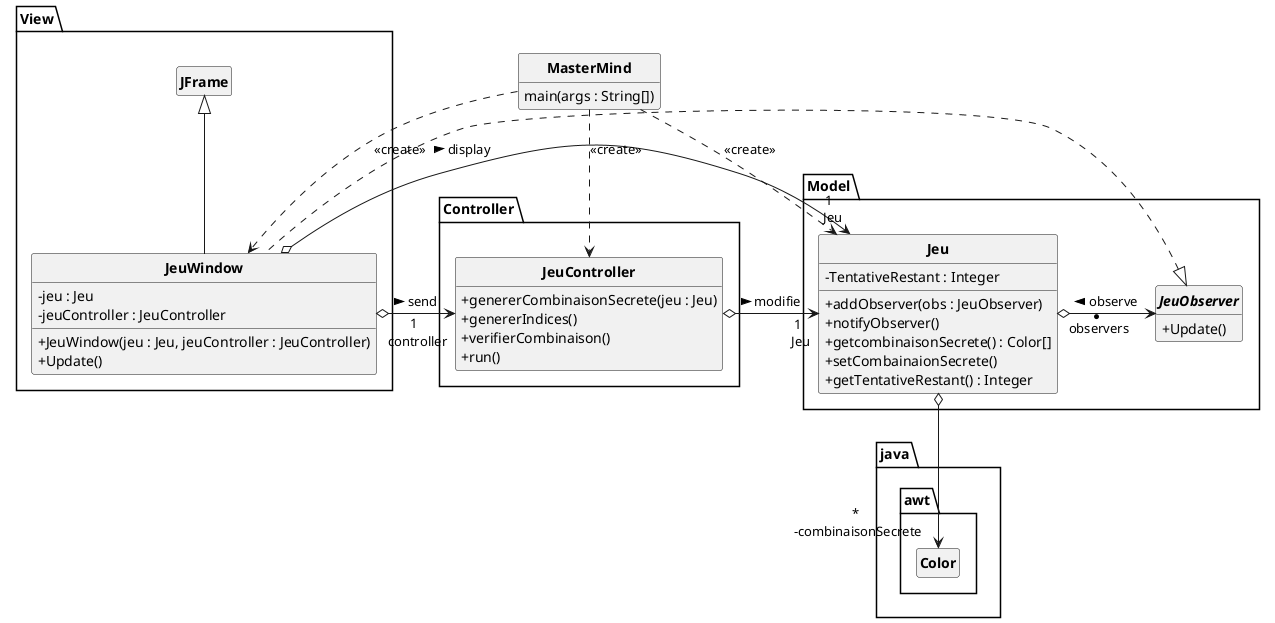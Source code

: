 @startuml
'https://plantuml.com/class-diagram

skinparam classAttributeIconSize 0
skinparam classFontStyle Bold
skinparam style strictuml
hide empty members

package Controller{
    class JeuController{
        + genererCombinaisonSecrete(jeu : Jeu)
        + genererIndices()
        + verifierCombinaison()
        + run()
    }
}

package java.awt{
    class Color
}

package Model{
    class Jeu {
        - TentativeRestant : Integer
        + addObserver(obs : JeuObserver)
        + notifyObserver()
        + getcombinaisonSecrete() : Color[]
        + setCombainaionSecrete()
        + getTentativeRestant() : Integer
    }

    Jeu o-d->"*\n -combinaisonSecrete" Color

    interface JeuObserver{
       + Update()
    }
}
package View{
    class JeuWindow extends JFrame implements Model.JeuObserver{
        - jeu : Jeu
        - jeuController : JeuController
        + JeuWindow(jeu : Jeu, jeuController : JeuController)
        + Update()

    }
}
class MasterMind
{
    main(args : String[])
}
View.JeuWindow o-> "1 \n controller"Controller.JeuController : > send
View.JeuWindow o->"1 \n Jeu" Model.Jeu : > display
MasterMind ..> View.JeuWindow : <<create>>
MasterMind ..> Controller.JeuController : <<create>>
MasterMind ..> Model.Jeu : <<create>>
Model.Jeu "* \n observers" o-> Model.JeuObserver : < observe
Controller.JeuController o->"1 \n Jeu" Model.Jeu : > modifie
@enduml